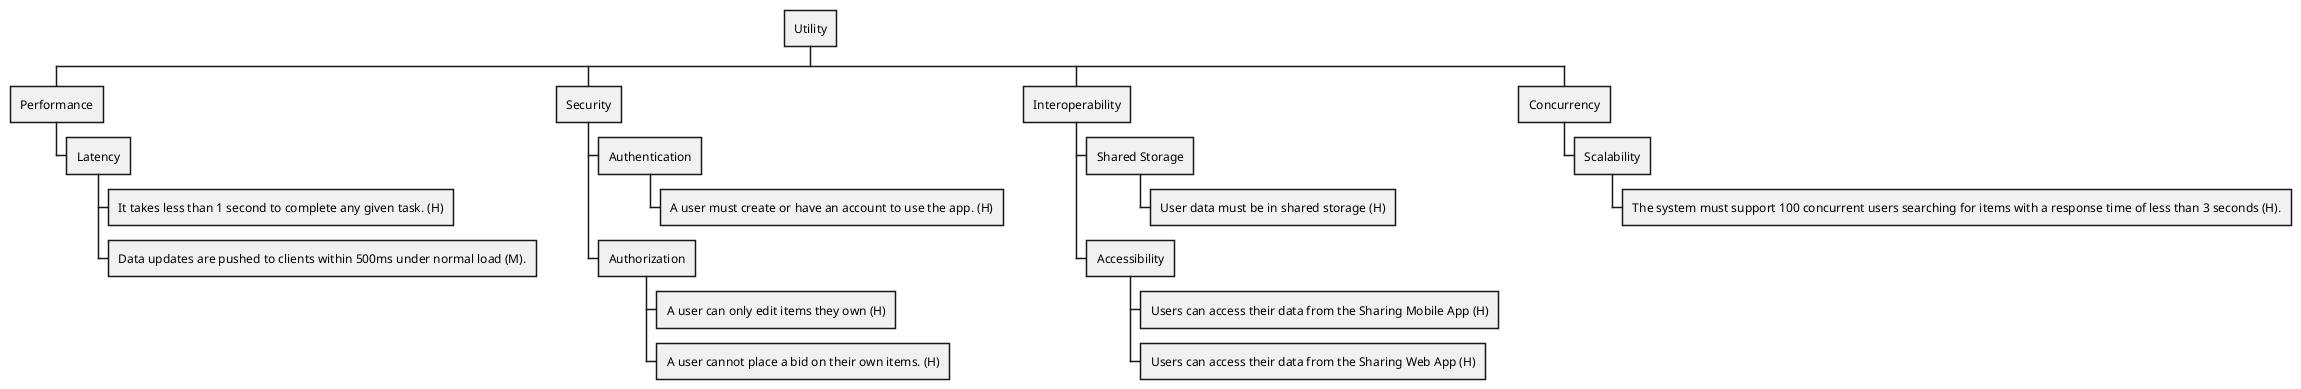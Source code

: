 @startwbs
+ Utility
++ Performance
+++ Latency
++++ It takes less than 1 second to complete any given task. (H)
++++ Data updates are pushed to clients within 500ms under normal load (M).
++ Security
+++ Authentication
++++ A user must create or have an account to use the app. (H)
+++ Authorization
++++ A user can only edit items they own (H)
++++ A user cannot place a bid on their own items. (H)
++ Interoperability
+++ Shared Storage
++++ User data must be in shared storage (H)
+++ Accessibility
++++ Users can access their data from the Sharing Mobile App (H)
++++ Users can access their data from the Sharing Web App (H)
++ Concurrency
+++ Scalability
++++ The system must support 100 concurrent users searching for items with a response time of less than 3 seconds (H).
@endwbs